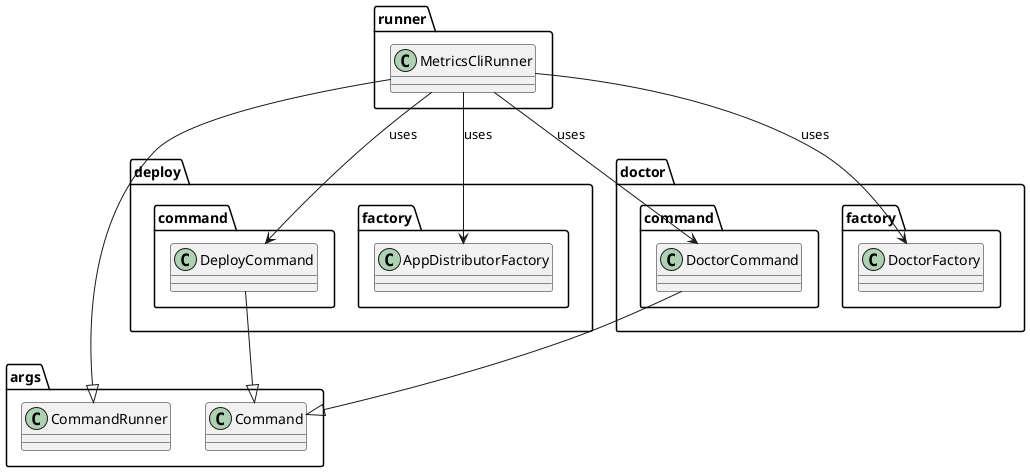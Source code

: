 @startuml metrics_command_runner_class_diagram

package args {
    class CommandRunner{}
    class Command {}
}

package runner {
    class MetricsCliRunner {}
}

package deploy {
    package command {
        class DeployCommand {}
    }

    package factory as deploy.factory{
        class AppDistributorFactory {}
    }
}

package doctor {
    package command as doctor.command {
        class DoctorCommand {}
    }

    package factory as doctor.factory {
        class DoctorFactory {}
    }
}

MetricsCliRunner --> DoctorCommand : uses
MetricsCliRunner --> DeployCommand : uses
MetricsCliRunner --> AppDistributorFactory : uses
MetricsCliRunner --> DoctorFactory : uses

DeployCommand --|> Command
DoctorCommand --|> Command

MetricsCliRunner --|> CommandRunner


@enduml
